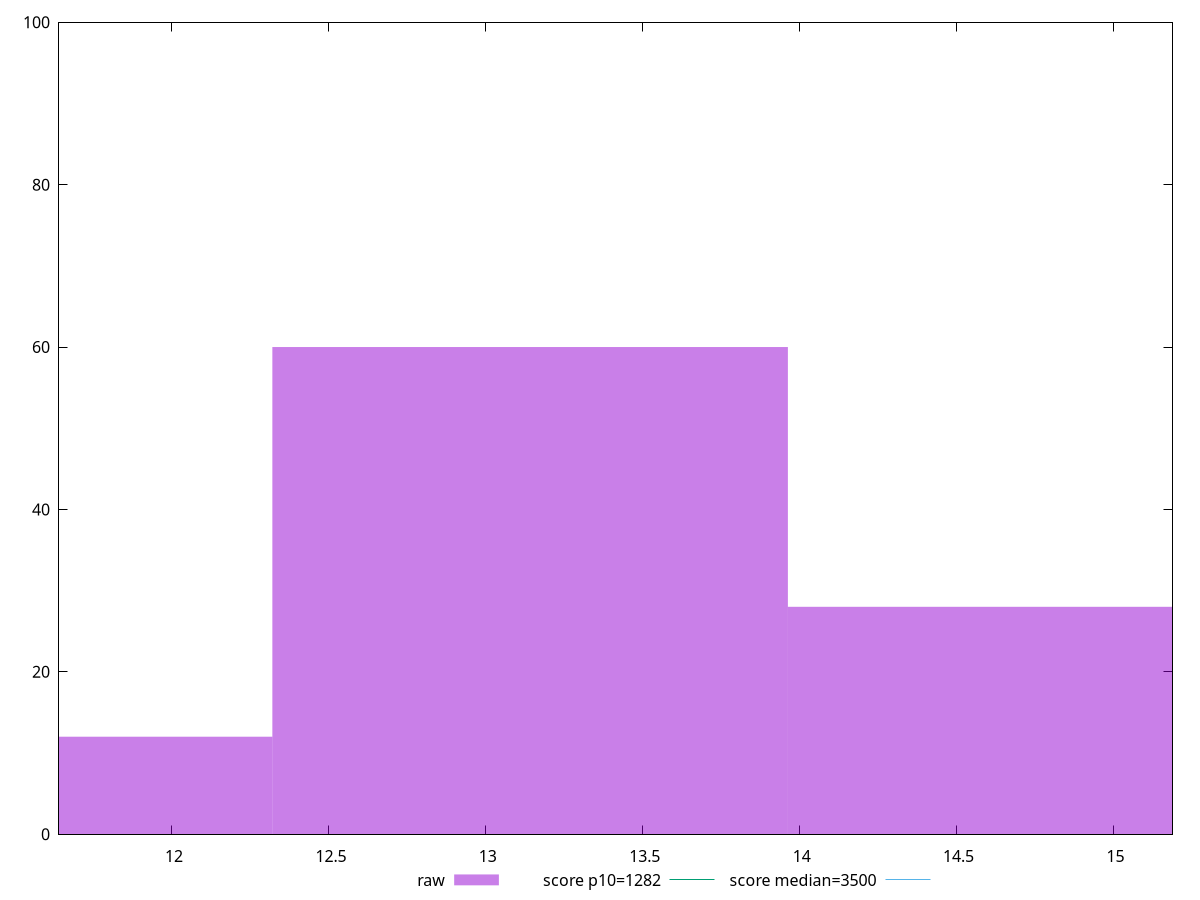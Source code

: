 reset

$raw <<EOF
13.141155957491147 60
14.783800452177541 28
11.498511462804753 12
EOF

set key outside below
set boxwidth 1.6426444946863934
set xrange [11.64:15.188000000000002]
set yrange [0:100]
set style fill transparent solid 0.5 noborder

set parametric
set terminal svg size 640, 490 enhanced background rgb 'white'
set output "report_00007_2020-12-11T15:55:29.892Z/bootup-time/samples/pages+cached+noexternal+nojs/raw/histogram.svg"

plot $raw title "raw" with boxes, \
     1282,t title "score p10=1282", \
     3500,t title "score median=3500"

reset
